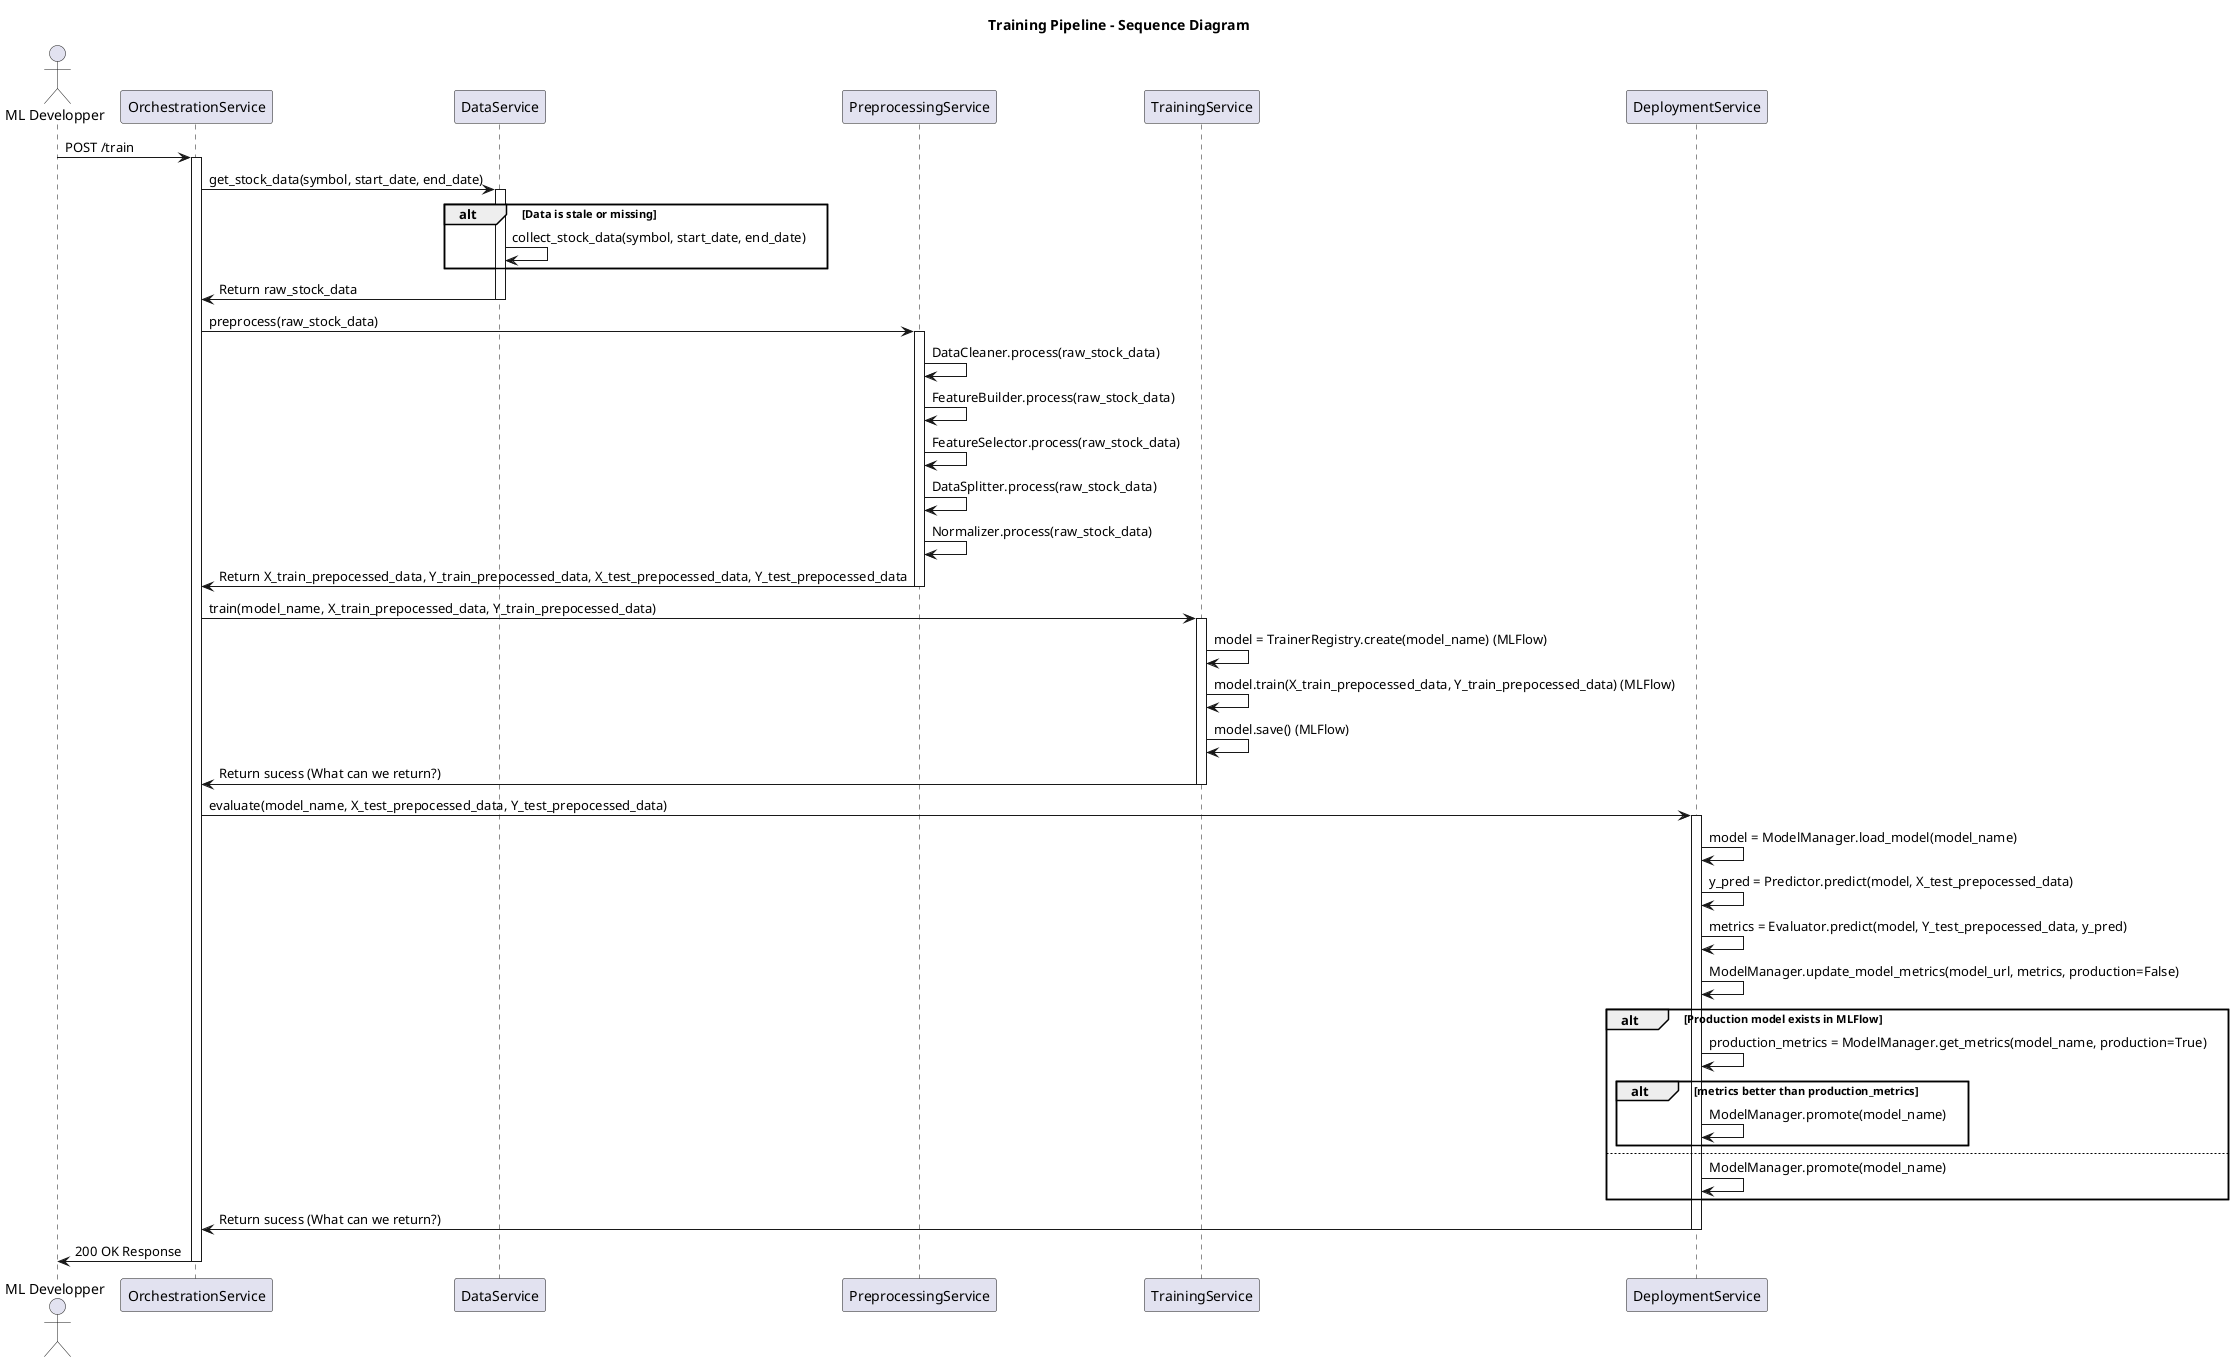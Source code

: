 @startuml

title Training Pipeline - Sequence Diagram

Actor "ML Developper" as User
participant OrchestrationService
participant DataService
participant PreprocessingService
participant TrainingService
participant DeploymentService


User -> OrchestrationService : POST /train
activate OrchestrationService

OrchestrationService -> DataService : get_stock_data(symbol, start_date, end_date)
activate DataService

alt Data is stale or missing
    DataService -> DataService : collect_stock_data(symbol, start_date, end_date)
end
DataService -> OrchestrationService : Return raw_stock_data
deactivate DataService


OrchestrationService -> PreprocessingService : preprocess(raw_stock_data)
activate PreprocessingService
PreprocessingService -> PreprocessingService : DataCleaner.process(raw_stock_data)
PreprocessingService -> PreprocessingService : FeatureBuilder.process(raw_stock_data)
PreprocessingService -> PreprocessingService : FeatureSelector.process(raw_stock_data)
PreprocessingService -> PreprocessingService : DataSplitter.process(raw_stock_data)
PreprocessingService -> PreprocessingService : Normalizer.process(raw_stock_data)
PreprocessingService -> OrchestrationService : Return X_train_prepocessed_data, Y_train_prepocessed_data, X_test_prepocessed_data, Y_test_prepocessed_data
deactivate PreprocessingService


OrchestrationService -> TrainingService : train(model_name, X_train_prepocessed_data, Y_train_prepocessed_data)
activate TrainingService

TrainingService -> TrainingService : model = TrainerRegistry.create(model_name) (MLFlow)
TrainingService -> TrainingService : model.train(X_train_prepocessed_data, Y_train_prepocessed_data) (MLFlow)
TrainingService -> TrainingService : model.save() (MLFlow)
TrainingService -> OrchestrationService : Return sucess (What can we return?)
deactivate TrainingService

OrchestrationService -> DeploymentService : evaluate(model_name, X_test_prepocessed_data, Y_test_prepocessed_data)
activate DeploymentService

DeploymentService -> DeploymentService : model = ModelManager.load_model(model_name)
DeploymentService -> DeploymentService : y_pred = Predictor.predict(model, X_test_prepocessed_data)
DeploymentService -> DeploymentService : metrics = Evaluator.predict(model, Y_test_prepocessed_data, y_pred)
DeploymentService -> DeploymentService : ModelManager.update_model_metrics(model_url, metrics, production=False)

alt Production model exists in MLFlow

    DeploymentService -> DeploymentService : production_metrics = ModelManager.get_metrics(model_name, production=True)

    alt metrics better than production_metrics
        DeploymentService -> DeploymentService : ModelManager.promote(model_name)
    end

else
    DeploymentService -> DeploymentService : ModelManager.promote(model_name)
end

DeploymentService -> OrchestrationService : Return sucess (What can we return?)
deactivate DeploymentService


OrchestrationService -> User : 200 OK Response
deactivate OrchestrationService

@enduml